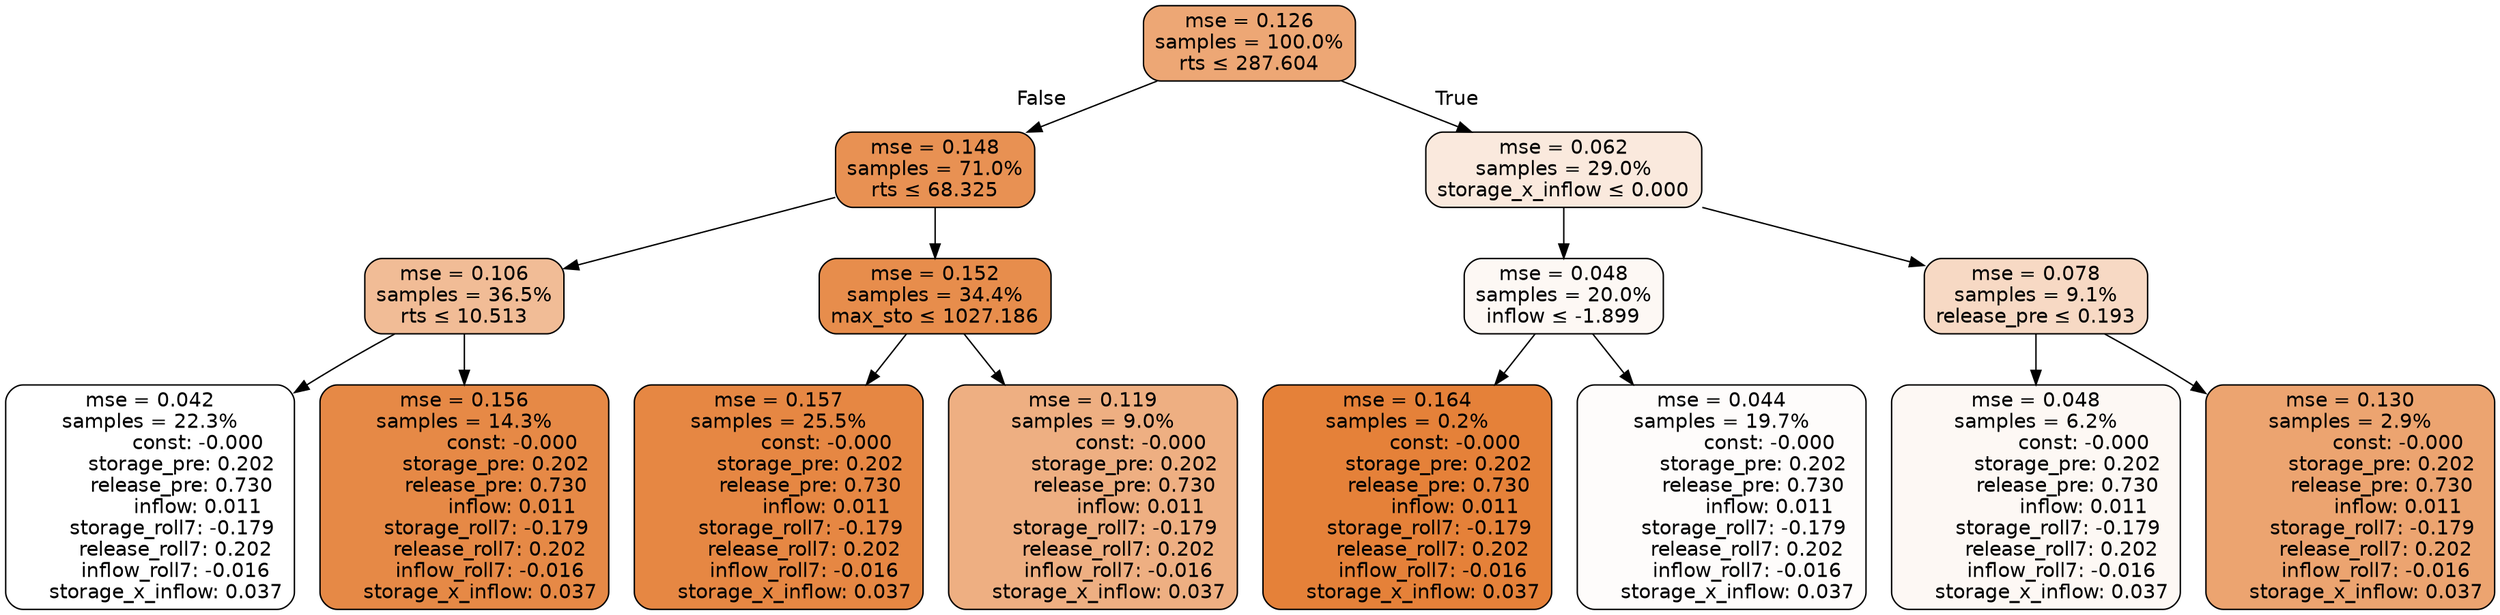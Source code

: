 digraph tree {
node [shape=rectangle, style="filled, rounded", color="black", fontname=helvetica] ;
edge [fontname=helvetica] ;
	"0" [label="mse = 0.126
samples = 100.0%
rts &le; 287.604", fillcolor="#eda775"]
	"1" [label="mse = 0.148
samples = 71.0%
rts &le; 68.325", fillcolor="#e89153"]
	"2" [label="mse = 0.106
samples = 36.5%
rts &le; 10.513", fillcolor="#f1bc96"]
	"3" [label="mse = 0.042
samples = 22.3%
               const: -0.000
          storage_pre: 0.202
          release_pre: 0.730
               inflow: 0.011
       storage_roll7: -0.179
        release_roll7: 0.202
        inflow_roll7: -0.016
     storage_x_inflow: 0.037", fillcolor="#ffffff"]
	"4" [label="mse = 0.156
samples = 14.3%
               const: -0.000
          storage_pre: 0.202
          release_pre: 0.730
               inflow: 0.011
       storage_roll7: -0.179
        release_roll7: 0.202
        inflow_roll7: -0.016
     storage_x_inflow: 0.037", fillcolor="#e68946"]
	"5" [label="mse = 0.152
samples = 34.4%
max_sto &le; 1027.186", fillcolor="#e78d4c"]
	"6" [label="mse = 0.157
samples = 25.5%
               const: -0.000
          storage_pre: 0.202
          release_pre: 0.730
               inflow: 0.011
       storage_roll7: -0.179
        release_roll7: 0.202
        inflow_roll7: -0.016
     storage_x_inflow: 0.037", fillcolor="#e68743"]
	"7" [label="mse = 0.119
samples = 9.0%
               const: -0.000
          storage_pre: 0.202
          release_pre: 0.730
               inflow: 0.011
       storage_roll7: -0.179
        release_roll7: 0.202
        inflow_roll7: -0.016
     storage_x_inflow: 0.037", fillcolor="#eeaf82"]
	"8" [label="mse = 0.062
samples = 29.0%
storage_x_inflow &le; 0.000", fillcolor="#fae9dd"]
	"9" [label="mse = 0.048
samples = 20.0%
inflow &le; -1.899", fillcolor="#fdf8f4"]
	"10" [label="mse = 0.164
samples = 0.2%
               const: -0.000
          storage_pre: 0.202
          release_pre: 0.730
               inflow: 0.011
       storage_roll7: -0.179
        release_roll7: 0.202
        inflow_roll7: -0.016
     storage_x_inflow: 0.037", fillcolor="#e58139"]
	"11" [label="mse = 0.044
samples = 19.7%
               const: -0.000
          storage_pre: 0.202
          release_pre: 0.730
               inflow: 0.011
       storage_roll7: -0.179
        release_roll7: 0.202
        inflow_roll7: -0.016
     storage_x_inflow: 0.037", fillcolor="#fefcfb"]
	"12" [label="mse = 0.078
samples = 9.1%
release_pre &le; 0.193", fillcolor="#f7d9c4"]
	"13" [label="mse = 0.048
samples = 6.2%
               const: -0.000
          storage_pre: 0.202
          release_pre: 0.730
               inflow: 0.011
       storage_roll7: -0.179
        release_roll7: 0.202
        inflow_roll7: -0.016
     storage_x_inflow: 0.037", fillcolor="#fdf8f4"]
	"14" [label="mse = 0.130
samples = 2.9%
               const: -0.000
          storage_pre: 0.202
          release_pre: 0.730
               inflow: 0.011
       storage_roll7: -0.179
        release_roll7: 0.202
        inflow_roll7: -0.016
     storage_x_inflow: 0.037", fillcolor="#eca470"]

	"0" -> "1" [labeldistance=2.5, labelangle=45, headlabel="False"]
	"1" -> "2"
	"2" -> "3"
	"2" -> "4"
	"1" -> "5"
	"5" -> "6"
	"5" -> "7"
	"0" -> "8" [labeldistance=2.5, labelangle=-45, headlabel="True"]
	"8" -> "9"
	"9" -> "10"
	"9" -> "11"
	"8" -> "12"
	"12" -> "13"
	"12" -> "14"
}